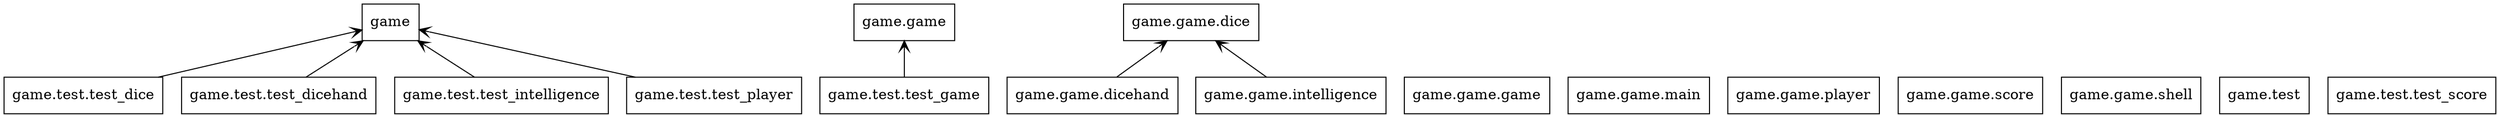 digraph "packages" {
rankdir=BT
charset="utf-8"
"game" [color="black", label="game", shape="box", style="solid"];
"game.game" [color="black", label="game.game", shape="box", style="solid"];
"game.game.dice" [color="black", label="game.game.dice", shape="box", style="solid"];
"game.game.dicehand" [color="black", label="game.game.dicehand", shape="box", style="solid"];
"game.game.game" [color="black", label="game.game.game", shape="box", style="solid"];
"game.game.intelligence" [color="black", label="game.game.intelligence", shape="box", style="solid"];
"game.game.main" [color="black", label="game.game.main", shape="box", style="solid"];
"game.game.player" [color="black", label="game.game.player", shape="box", style="solid"];
"game.game.score" [color="black", label="game.game.score", shape="box", style="solid"];
"game.game.shell" [color="black", label="game.game.shell", shape="box", style="solid"];
"game.test" [color="black", label="game.test", shape="box", style="solid"];
"game.test.test_dice" [color="black", label="game.test.test_dice", shape="box", style="solid"];
"game.test.test_dicehand" [color="black", label="game.test.test_dicehand", shape="box", style="solid"];
"game.test.test_game" [color="black", label="game.test.test_game", shape="box", style="solid"];
"game.test.test_intelligence" [color="black", label="game.test.test_intelligence", shape="box", style="solid"];
"game.test.test_player" [color="black", label="game.test.test_player", shape="box", style="solid"];
"game.test.test_score" [color="black", label="game.test.test_score", shape="box", style="solid"];
"game.game.dicehand" -> "game.game.dice" [arrowhead="open", arrowtail="none"];
"game.game.intelligence" -> "game.game.dice" [arrowhead="open", arrowtail="none"];
"game.test.test_dice" -> "game" [arrowhead="open", arrowtail="none"];
"game.test.test_dicehand" -> "game" [arrowhead="open", arrowtail="none"];
"game.test.test_game" -> "game.game" [arrowhead="open", arrowtail="none"];
"game.test.test_intelligence" -> "game" [arrowhead="open", arrowtail="none"];
"game.test.test_player" -> "game" [arrowhead="open", arrowtail="none"];
}
